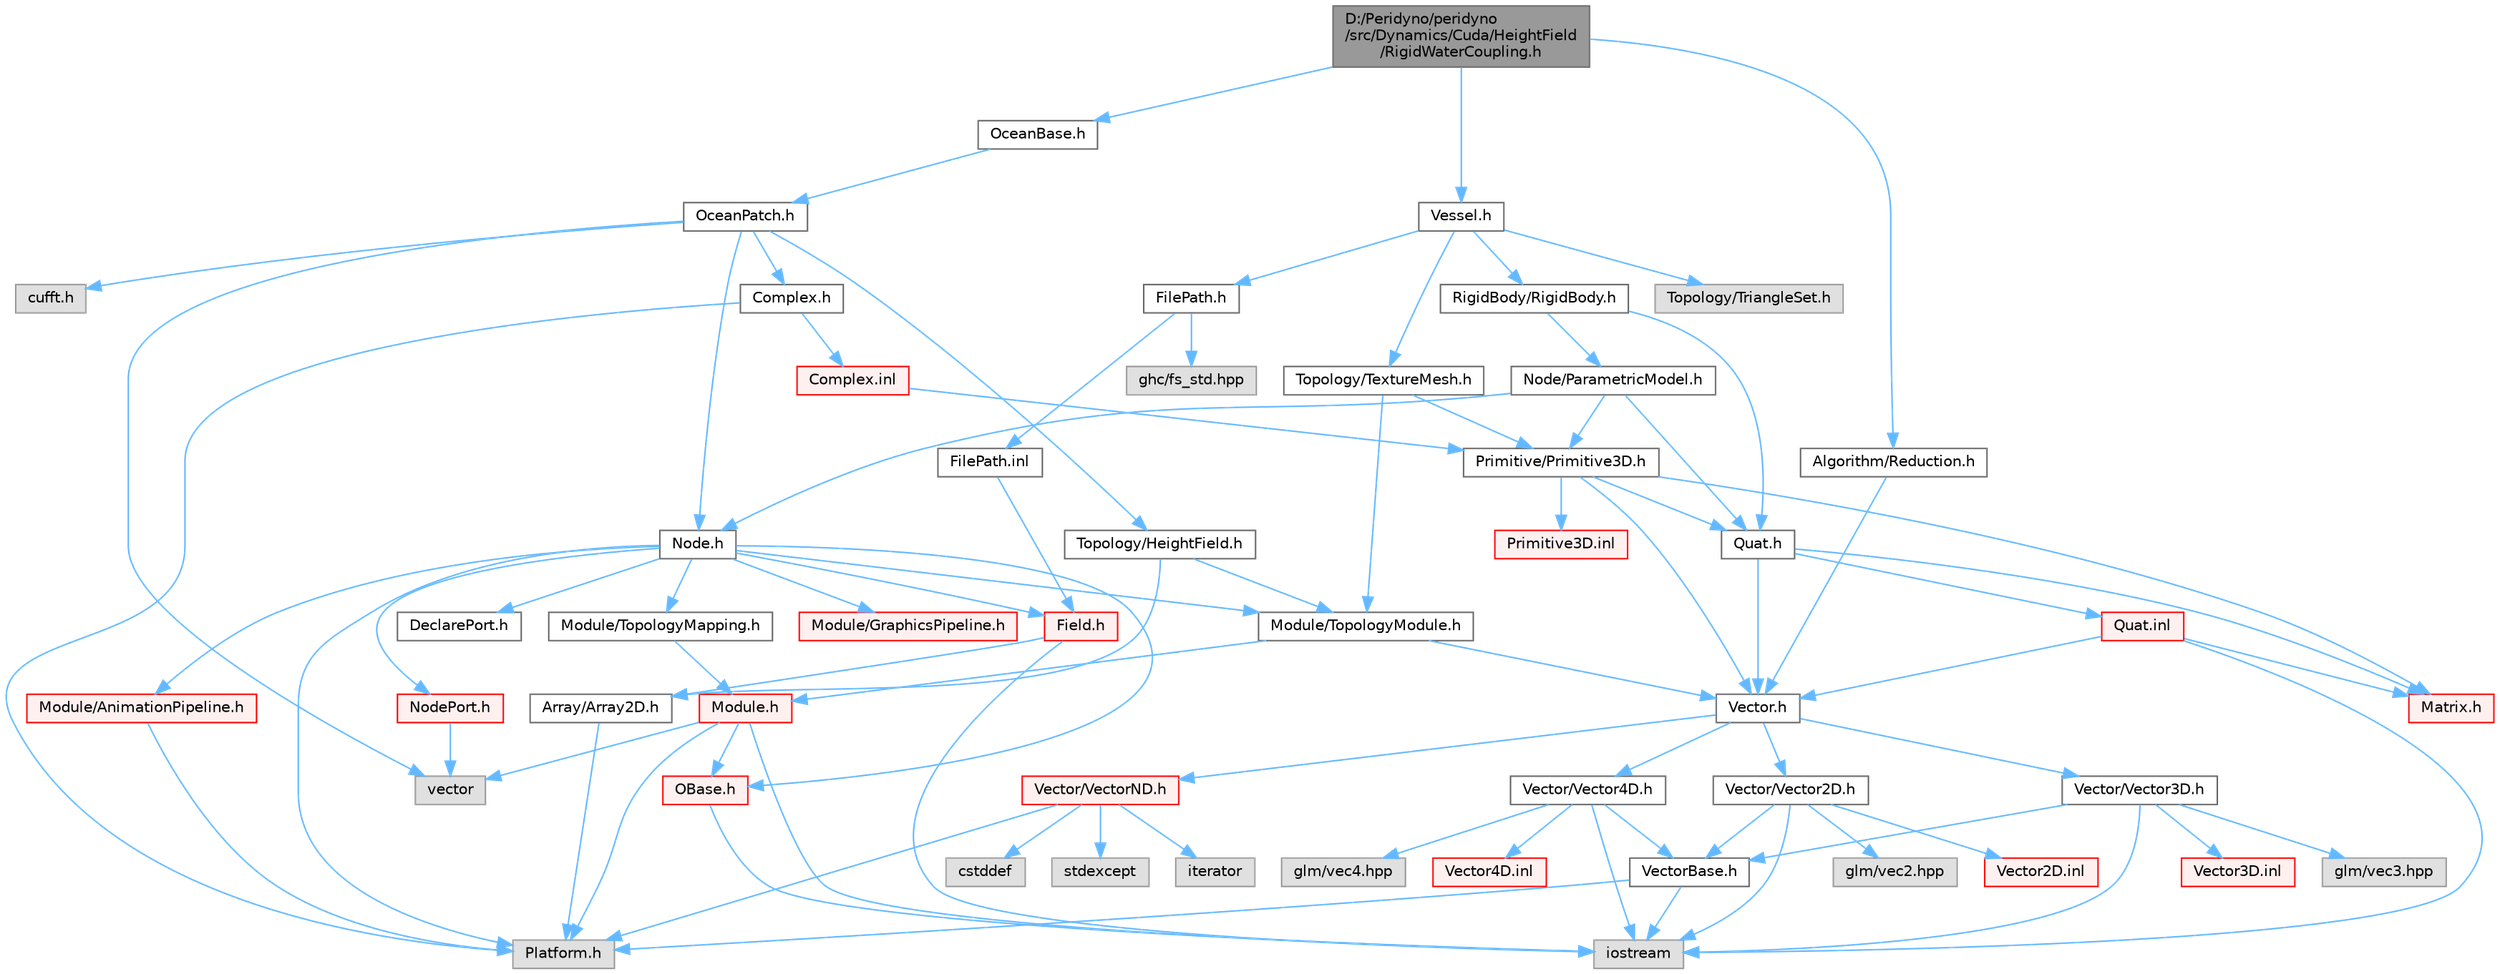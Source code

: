 digraph "D:/Peridyno/peridyno/src/Dynamics/Cuda/HeightField/RigidWaterCoupling.h"
{
 // LATEX_PDF_SIZE
  bgcolor="transparent";
  edge [fontname=Helvetica,fontsize=10,labelfontname=Helvetica,labelfontsize=10];
  node [fontname=Helvetica,fontsize=10,shape=box,height=0.2,width=0.4];
  Node1 [id="Node000001",label="D:/Peridyno/peridyno\l/src/Dynamics/Cuda/HeightField\l/RigidWaterCoupling.h",height=0.2,width=0.4,color="gray40", fillcolor="grey60", style="filled", fontcolor="black",tooltip=" "];
  Node1 -> Node2 [id="edge1_Node000001_Node000002",color="steelblue1",style="solid",tooltip=" "];
  Node2 [id="Node000002",label="OceanBase.h",height=0.2,width=0.4,color="grey40", fillcolor="white", style="filled",URL="$_ocean_base_8h.html",tooltip=" "];
  Node2 -> Node3 [id="edge2_Node000002_Node000003",color="steelblue1",style="solid",tooltip=" "];
  Node3 [id="Node000003",label="OceanPatch.h",height=0.2,width=0.4,color="grey40", fillcolor="white", style="filled",URL="$_ocean_patch_8h.html",tooltip=" "];
  Node3 -> Node4 [id="edge3_Node000003_Node000004",color="steelblue1",style="solid",tooltip=" "];
  Node4 [id="Node000004",label="cufft.h",height=0.2,width=0.4,color="grey60", fillcolor="#E0E0E0", style="filled",tooltip=" "];
  Node3 -> Node5 [id="edge4_Node000003_Node000005",color="steelblue1",style="solid",tooltip=" "];
  Node5 [id="Node000005",label="vector",height=0.2,width=0.4,color="grey60", fillcolor="#E0E0E0", style="filled",tooltip=" "];
  Node3 -> Node6 [id="edge5_Node000003_Node000006",color="steelblue1",style="solid",tooltip=" "];
  Node6 [id="Node000006",label="Node.h",height=0.2,width=0.4,color="grey40", fillcolor="white", style="filled",URL="$_node_8h.html",tooltip=" "];
  Node6 -> Node7 [id="edge6_Node000006_Node000007",color="steelblue1",style="solid",tooltip=" "];
  Node7 [id="Node000007",label="OBase.h",height=0.2,width=0.4,color="red", fillcolor="#FFF0F0", style="filled",URL="$_o_base_8h.html",tooltip=" "];
  Node7 -> Node8 [id="edge7_Node000007_Node000008",color="steelblue1",style="solid",tooltip=" "];
  Node8 [id="Node000008",label="iostream",height=0.2,width=0.4,color="grey60", fillcolor="#E0E0E0", style="filled",tooltip=" "];
  Node6 -> Node19 [id="edge8_Node000006_Node000019",color="steelblue1",style="solid",tooltip=" "];
  Node19 [id="Node000019",label="Field.h",height=0.2,width=0.4,color="red", fillcolor="#FFF0F0", style="filled",URL="$_field_8h.html",tooltip=" "];
  Node19 -> Node8 [id="edge9_Node000019_Node000008",color="steelblue1",style="solid",tooltip=" "];
  Node19 -> Node27 [id="edge10_Node000019_Node000027",color="steelblue1",style="solid",tooltip=" "];
  Node27 [id="Node000027",label="Array/Array2D.h",height=0.2,width=0.4,color="grey40", fillcolor="white", style="filled",URL="$_array2_d_8h.html",tooltip=" "];
  Node27 -> Node10 [id="edge11_Node000027_Node000010",color="steelblue1",style="solid",tooltip=" "];
  Node10 [id="Node000010",label="Platform.h",height=0.2,width=0.4,color="grey60", fillcolor="#E0E0E0", style="filled",tooltip=" "];
  Node6 -> Node10 [id="edge12_Node000006_Node000010",color="steelblue1",style="solid",tooltip=" "];
  Node6 -> Node71 [id="edge13_Node000006_Node000071",color="steelblue1",style="solid",tooltip=" "];
  Node71 [id="Node000071",label="DeclarePort.h",height=0.2,width=0.4,color="grey40", fillcolor="white", style="filled",URL="$_declare_port_8h.html",tooltip=" "];
  Node6 -> Node72 [id="edge14_Node000006_Node000072",color="steelblue1",style="solid",tooltip=" "];
  Node72 [id="Node000072",label="NodePort.h",height=0.2,width=0.4,color="red", fillcolor="#FFF0F0", style="filled",URL="$_node_port_8h.html",tooltip=" "];
  Node72 -> Node5 [id="edge15_Node000072_Node000005",color="steelblue1",style="solid",tooltip=" "];
  Node6 -> Node73 [id="edge16_Node000006_Node000073",color="steelblue1",style="solid",tooltip=" "];
  Node73 [id="Node000073",label="Module/TopologyModule.h",height=0.2,width=0.4,color="grey40", fillcolor="white", style="filled",URL="$_topology_module_8h.html",tooltip=" "];
  Node73 -> Node34 [id="edge17_Node000073_Node000034",color="steelblue1",style="solid",tooltip=" "];
  Node34 [id="Node000034",label="Vector.h",height=0.2,width=0.4,color="grey40", fillcolor="white", style="filled",URL="$_vector_8h.html",tooltip=" "];
  Node34 -> Node35 [id="edge18_Node000034_Node000035",color="steelblue1",style="solid",tooltip=" "];
  Node35 [id="Node000035",label="Vector/Vector2D.h",height=0.2,width=0.4,color="grey40", fillcolor="white", style="filled",URL="$_vector2_d_8h.html",tooltip=" "];
  Node35 -> Node36 [id="edge19_Node000035_Node000036",color="steelblue1",style="solid",tooltip=" "];
  Node36 [id="Node000036",label="glm/vec2.hpp",height=0.2,width=0.4,color="grey60", fillcolor="#E0E0E0", style="filled",tooltip=" "];
  Node35 -> Node8 [id="edge20_Node000035_Node000008",color="steelblue1",style="solid",tooltip=" "];
  Node35 -> Node37 [id="edge21_Node000035_Node000037",color="steelblue1",style="solid",tooltip=" "];
  Node37 [id="Node000037",label="VectorBase.h",height=0.2,width=0.4,color="grey40", fillcolor="white", style="filled",URL="$_vector_base_8h.html",tooltip=" "];
  Node37 -> Node8 [id="edge22_Node000037_Node000008",color="steelblue1",style="solid",tooltip=" "];
  Node37 -> Node10 [id="edge23_Node000037_Node000010",color="steelblue1",style="solid",tooltip=" "];
  Node35 -> Node38 [id="edge24_Node000035_Node000038",color="steelblue1",style="solid",tooltip=" "];
  Node38 [id="Node000038",label="Vector2D.inl",height=0.2,width=0.4,color="red", fillcolor="#FFF0F0", style="filled",URL="$_vector2_d_8inl.html",tooltip=" "];
  Node34 -> Node41 [id="edge25_Node000034_Node000041",color="steelblue1",style="solid",tooltip=" "];
  Node41 [id="Node000041",label="Vector/Vector3D.h",height=0.2,width=0.4,color="grey40", fillcolor="white", style="filled",URL="$_vector3_d_8h.html",tooltip=" "];
  Node41 -> Node42 [id="edge26_Node000041_Node000042",color="steelblue1",style="solid",tooltip=" "];
  Node42 [id="Node000042",label="glm/vec3.hpp",height=0.2,width=0.4,color="grey60", fillcolor="#E0E0E0", style="filled",tooltip=" "];
  Node41 -> Node8 [id="edge27_Node000041_Node000008",color="steelblue1",style="solid",tooltip=" "];
  Node41 -> Node37 [id="edge28_Node000041_Node000037",color="steelblue1",style="solid",tooltip=" "];
  Node41 -> Node43 [id="edge29_Node000041_Node000043",color="steelblue1",style="solid",tooltip=" "];
  Node43 [id="Node000043",label="Vector3D.inl",height=0.2,width=0.4,color="red", fillcolor="#FFF0F0", style="filled",URL="$_vector3_d_8inl.html",tooltip=" "];
  Node34 -> Node44 [id="edge30_Node000034_Node000044",color="steelblue1",style="solid",tooltip=" "];
  Node44 [id="Node000044",label="Vector/Vector4D.h",height=0.2,width=0.4,color="grey40", fillcolor="white", style="filled",URL="$_vector4_d_8h.html",tooltip=" "];
  Node44 -> Node45 [id="edge31_Node000044_Node000045",color="steelblue1",style="solid",tooltip=" "];
  Node45 [id="Node000045",label="glm/vec4.hpp",height=0.2,width=0.4,color="grey60", fillcolor="#E0E0E0", style="filled",tooltip=" "];
  Node44 -> Node8 [id="edge32_Node000044_Node000008",color="steelblue1",style="solid",tooltip=" "];
  Node44 -> Node37 [id="edge33_Node000044_Node000037",color="steelblue1",style="solid",tooltip=" "];
  Node44 -> Node46 [id="edge34_Node000044_Node000046",color="steelblue1",style="solid",tooltip=" "];
  Node46 [id="Node000046",label="Vector4D.inl",height=0.2,width=0.4,color="red", fillcolor="#FFF0F0", style="filled",URL="$_vector4_d_8inl.html",tooltip=" "];
  Node34 -> Node47 [id="edge35_Node000034_Node000047",color="steelblue1",style="solid",tooltip=" "];
  Node47 [id="Node000047",label="Vector/VectorND.h",height=0.2,width=0.4,color="red", fillcolor="#FFF0F0", style="filled",URL="$_vector_n_d_8h.html",tooltip=" "];
  Node47 -> Node48 [id="edge36_Node000047_Node000048",color="steelblue1",style="solid",tooltip=" "];
  Node48 [id="Node000048",label="cstddef",height=0.2,width=0.4,color="grey60", fillcolor="#E0E0E0", style="filled",tooltip=" "];
  Node47 -> Node49 [id="edge37_Node000047_Node000049",color="steelblue1",style="solid",tooltip=" "];
  Node49 [id="Node000049",label="stdexcept",height=0.2,width=0.4,color="grey60", fillcolor="#E0E0E0", style="filled",tooltip=" "];
  Node47 -> Node50 [id="edge38_Node000047_Node000050",color="steelblue1",style="solid",tooltip=" "];
  Node50 [id="Node000050",label="iterator",height=0.2,width=0.4,color="grey60", fillcolor="#E0E0E0", style="filled",tooltip=" "];
  Node47 -> Node10 [id="edge39_Node000047_Node000010",color="steelblue1",style="solid",tooltip=" "];
  Node73 -> Node74 [id="edge40_Node000073_Node000074",color="steelblue1",style="solid",tooltip=" "];
  Node74 [id="Node000074",label="Module.h",height=0.2,width=0.4,color="red", fillcolor="#FFF0F0", style="filled",URL="$_module_8h.html",tooltip=" "];
  Node74 -> Node10 [id="edge41_Node000074_Node000010",color="steelblue1",style="solid",tooltip=" "];
  Node74 -> Node5 [id="edge42_Node000074_Node000005",color="steelblue1",style="solid",tooltip=" "];
  Node74 -> Node8 [id="edge43_Node000074_Node000008",color="steelblue1",style="solid",tooltip=" "];
  Node74 -> Node7 [id="edge44_Node000074_Node000007",color="steelblue1",style="solid",tooltip=" "];
  Node6 -> Node94 [id="edge45_Node000006_Node000094",color="steelblue1",style="solid",tooltip=" "];
  Node94 [id="Node000094",label="Module/TopologyMapping.h",height=0.2,width=0.4,color="grey40", fillcolor="white", style="filled",URL="$_topology_mapping_8h.html",tooltip=" "];
  Node94 -> Node74 [id="edge46_Node000094_Node000074",color="steelblue1",style="solid",tooltip=" "];
  Node6 -> Node95 [id="edge47_Node000006_Node000095",color="steelblue1",style="solid",tooltip=" "];
  Node95 [id="Node000095",label="Module/AnimationPipeline.h",height=0.2,width=0.4,color="red", fillcolor="#FFF0F0", style="filled",URL="$_animation_pipeline_8h.html",tooltip=" "];
  Node95 -> Node10 [id="edge48_Node000095_Node000010",color="steelblue1",style="solid",tooltip=" "];
  Node6 -> Node97 [id="edge49_Node000006_Node000097",color="steelblue1",style="solid",tooltip=" "];
  Node97 [id="Node000097",label="Module/GraphicsPipeline.h",height=0.2,width=0.4,color="red", fillcolor="#FFF0F0", style="filled",URL="$_graphics_pipeline_8h.html",tooltip=" "];
  Node3 -> Node98 [id="edge50_Node000003_Node000098",color="steelblue1",style="solid",tooltip=" "];
  Node98 [id="Node000098",label="Complex.h",height=0.2,width=0.4,color="grey40", fillcolor="white", style="filled",URL="$_complex_8h.html",tooltip=" "];
  Node98 -> Node10 [id="edge51_Node000098_Node000010",color="steelblue1",style="solid",tooltip=" "];
  Node98 -> Node99 [id="edge52_Node000098_Node000099",color="steelblue1",style="solid",tooltip=" "];
  Node99 [id="Node000099",label="Complex.inl",height=0.2,width=0.4,color="red", fillcolor="#FFF0F0", style="filled",URL="$_complex_8inl.html",tooltip=" "];
  Node99 -> Node100 [id="edge53_Node000099_Node000100",color="steelblue1",style="solid",tooltip=" "];
  Node100 [id="Node000100",label="Primitive/Primitive3D.h",height=0.2,width=0.4,color="grey40", fillcolor="white", style="filled",URL="$_primitive3_d_8h.html",tooltip=" "];
  Node100 -> Node34 [id="edge54_Node000100_Node000034",color="steelblue1",style="solid",tooltip=" "];
  Node100 -> Node52 [id="edge55_Node000100_Node000052",color="steelblue1",style="solid",tooltip=" "];
  Node52 [id="Node000052",label="Matrix.h",height=0.2,width=0.4,color="red", fillcolor="#FFF0F0", style="filled",URL="$_matrix_8h.html",tooltip=" "];
  Node100 -> Node65 [id="edge56_Node000100_Node000065",color="steelblue1",style="solid",tooltip=" "];
  Node65 [id="Node000065",label="Quat.h",height=0.2,width=0.4,color="grey40", fillcolor="white", style="filled",URL="$_quat_8h.html",tooltip="Implementation of quaternion."];
  Node65 -> Node34 [id="edge57_Node000065_Node000034",color="steelblue1",style="solid",tooltip=" "];
  Node65 -> Node52 [id="edge58_Node000065_Node000052",color="steelblue1",style="solid",tooltip=" "];
  Node65 -> Node66 [id="edge59_Node000065_Node000066",color="steelblue1",style="solid",tooltip=" "];
  Node66 [id="Node000066",label="Quat.inl",height=0.2,width=0.4,color="red", fillcolor="#FFF0F0", style="filled",URL="$_quat_8inl.html",tooltip=" "];
  Node66 -> Node8 [id="edge60_Node000066_Node000008",color="steelblue1",style="solid",tooltip=" "];
  Node66 -> Node34 [id="edge61_Node000066_Node000034",color="steelblue1",style="solid",tooltip=" "];
  Node66 -> Node52 [id="edge62_Node000066_Node000052",color="steelblue1",style="solid",tooltip=" "];
  Node100 -> Node101 [id="edge63_Node000100_Node000101",color="steelblue1",style="solid",tooltip=" "];
  Node101 [id="Node000101",label="Primitive3D.inl",height=0.2,width=0.4,color="red", fillcolor="#FFF0F0", style="filled",URL="$_primitive3_d_8inl.html",tooltip=" "];
  Node3 -> Node104 [id="edge64_Node000003_Node000104",color="steelblue1",style="solid",tooltip=" "];
  Node104 [id="Node000104",label="Topology/HeightField.h",height=0.2,width=0.4,color="grey40", fillcolor="white", style="filled",URL="$_height_field_8h.html",tooltip=" "];
  Node104 -> Node73 [id="edge65_Node000104_Node000073",color="steelblue1",style="solid",tooltip=" "];
  Node104 -> Node27 [id="edge66_Node000104_Node000027",color="steelblue1",style="solid",tooltip=" "];
  Node1 -> Node105 [id="edge67_Node000001_Node000105",color="steelblue1",style="solid",tooltip=" "];
  Node105 [id="Node000105",label="Vessel.h",height=0.2,width=0.4,color="grey40", fillcolor="white", style="filled",URL="$_vessel_8h.html",tooltip=" "];
  Node105 -> Node106 [id="edge68_Node000105_Node000106",color="steelblue1",style="solid",tooltip=" "];
  Node106 [id="Node000106",label="RigidBody/RigidBody.h",height=0.2,width=0.4,color="grey40", fillcolor="white", style="filled",URL="$_rigid_body_8h.html",tooltip=" "];
  Node106 -> Node107 [id="edge69_Node000106_Node000107",color="steelblue1",style="solid",tooltip=" "];
  Node107 [id="Node000107",label="Node/ParametricModel.h",height=0.2,width=0.4,color="grey40", fillcolor="white", style="filled",URL="$_parametric_model_8h.html",tooltip=" "];
  Node107 -> Node6 [id="edge70_Node000107_Node000006",color="steelblue1",style="solid",tooltip=" "];
  Node107 -> Node65 [id="edge71_Node000107_Node000065",color="steelblue1",style="solid",tooltip=" "];
  Node107 -> Node100 [id="edge72_Node000107_Node000100",color="steelblue1",style="solid",tooltip=" "];
  Node106 -> Node65 [id="edge73_Node000106_Node000065",color="steelblue1",style="solid",tooltip=" "];
  Node105 -> Node108 [id="edge74_Node000105_Node000108",color="steelblue1",style="solid",tooltip=" "];
  Node108 [id="Node000108",label="Topology/TriangleSet.h",height=0.2,width=0.4,color="grey60", fillcolor="#E0E0E0", style="filled",tooltip=" "];
  Node105 -> Node109 [id="edge75_Node000105_Node000109",color="steelblue1",style="solid",tooltip=" "];
  Node109 [id="Node000109",label="FilePath.h",height=0.2,width=0.4,color="grey40", fillcolor="white", style="filled",URL="$_file_path_8h.html",tooltip=" "];
  Node109 -> Node110 [id="edge76_Node000109_Node000110",color="steelblue1",style="solid",tooltip=" "];
  Node110 [id="Node000110",label="ghc/fs_std.hpp",height=0.2,width=0.4,color="grey60", fillcolor="#E0E0E0", style="filled",tooltip=" "];
  Node109 -> Node111 [id="edge77_Node000109_Node000111",color="steelblue1",style="solid",tooltip=" "];
  Node111 [id="Node000111",label="FilePath.inl",height=0.2,width=0.4,color="grey40", fillcolor="white", style="filled",URL="$_file_path_8inl.html",tooltip=" "];
  Node111 -> Node19 [id="edge78_Node000111_Node000019",color="steelblue1",style="solid",tooltip=" "];
  Node105 -> Node112 [id="edge79_Node000105_Node000112",color="steelblue1",style="solid",tooltip=" "];
  Node112 [id="Node000112",label="Topology/TextureMesh.h",height=0.2,width=0.4,color="grey40", fillcolor="white", style="filled",URL="$_texture_mesh_8h.html",tooltip=" "];
  Node112 -> Node73 [id="edge80_Node000112_Node000073",color="steelblue1",style="solid",tooltip=" "];
  Node112 -> Node100 [id="edge81_Node000112_Node000100",color="steelblue1",style="solid",tooltip=" "];
  Node1 -> Node113 [id="edge82_Node000001_Node000113",color="steelblue1",style="solid",tooltip=" "];
  Node113 [id="Node000113",label="Algorithm/Reduction.h",height=0.2,width=0.4,color="grey40", fillcolor="white", style="filled",URL="$_reduction_8h.html",tooltip=" "];
  Node113 -> Node34 [id="edge83_Node000113_Node000034",color="steelblue1",style="solid",tooltip=" "];
}
